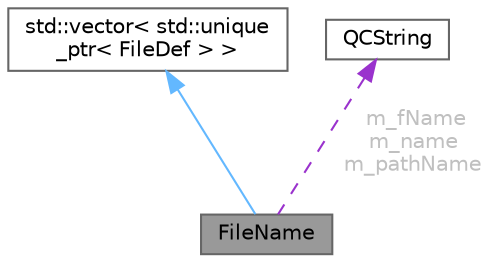 digraph "FileName"
{
 // INTERACTIVE_SVG=YES
 // LATEX_PDF_SIZE
  bgcolor="transparent";
  edge [fontname=Helvetica,fontsize=10,labelfontname=Helvetica,labelfontsize=10];
  node [fontname=Helvetica,fontsize=10,shape=box,height=0.2,width=0.4];
  Node1 [label="FileName",height=0.2,width=0.4,color="gray40", fillcolor="grey60", style="filled", fontcolor="black",tooltip="Class representing all files with a certain base name."];
  Node2 -> Node1 [dir="back",color="steelblue1",style="solid"];
  Node2 [label="std::vector\< std::unique\l_ptr\< FileDef \> \>",height=0.2,width=0.4,color="gray40", fillcolor="white", style="filled",tooltip=" "];
  Node3 -> Node1 [dir="back",color="darkorchid3",style="dashed",label=" m_fName\nm_name\nm_pathName",fontcolor="grey" ];
  Node3 [label="QCString",height=0.2,width=0.4,color="gray40", fillcolor="white", style="filled",URL="$d9/d45/class_q_c_string.html",tooltip="This is an alternative implementation of QCString."];
}
